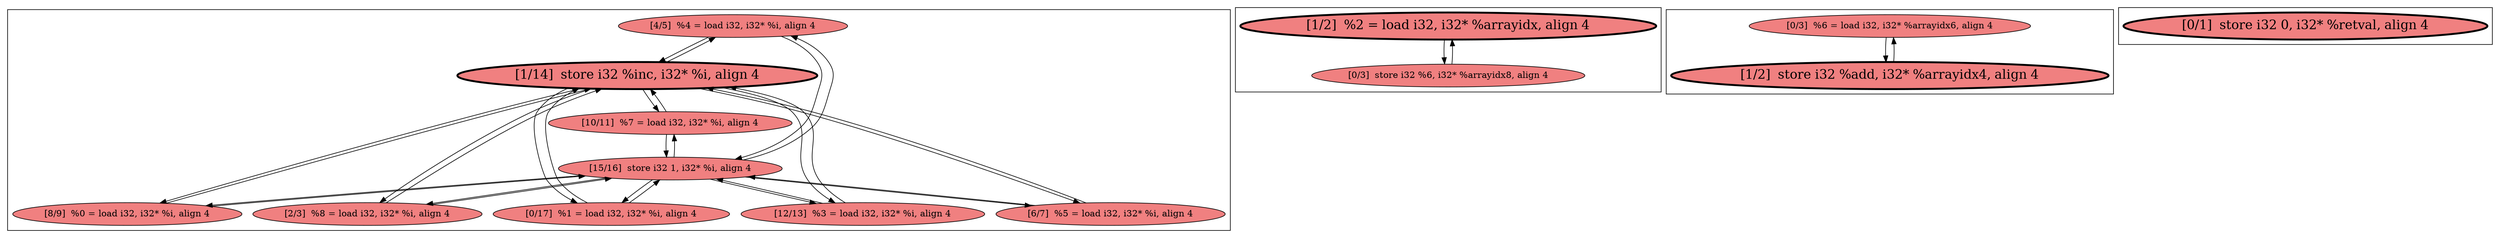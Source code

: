 
digraph G {



node51->node50 [ ]
node50->node51 [ ]
node58->node57 [ ]
node50->node47 [ ]
node53->node46 [ ]
node47->node53 [ ]
node51->node53 [ ]
node47->node50 [ ]
node53->node47 [ ]
node53->node54 [ ]
node53->node51 [ ]
node52->node53 [ ]
node54->node53 [ ]
node49->node50 [ ]
node50->node49 [ ]
node48->node50 [ ]
node50->node52 [ ]
node52->node50 [ ]
node49->node53 [ ]
node46->node50 [ ]
node55->node56 [ ]
node46->node53 [ ]
node53->node52 [ ]
node56->node55 [ ]
node50->node48 [ ]
node53->node49 [ ]
node53->node48 [ ]
node48->node53 [ ]
node50->node46 [ ]
node57->node58 [ ]
node50->node54 [ ]
node54->node50 [ ]


subgraph cluster3 {


node59 [penwidth=3.0,fontsize=20,fillcolor=lightcoral,label="[0/1]  store i32 0, i32* %retval, align 4",shape=ellipse,style=filled ]



}

subgraph cluster2 {


node58 [penwidth=3.0,fontsize=20,fillcolor=lightcoral,label="[1/2]  %2 = load i32, i32* %arrayidx, align 4",shape=ellipse,style=filled ]
node57 [fillcolor=lightcoral,label="[0/3]  store i32 %6, i32* %arrayidx8, align 4",shape=ellipse,style=filled ]



}

subgraph cluster0 {


node54 [fillcolor=lightcoral,label="[12/13]  %3 = load i32, i32* %i, align 4",shape=ellipse,style=filled ]
node53 [fillcolor=lightcoral,label="[15/16]  store i32 1, i32* %i, align 4",shape=ellipse,style=filled ]
node52 [fillcolor=lightcoral,label="[2/3]  %8 = load i32, i32* %i, align 4",shape=ellipse,style=filled ]
node47 [fillcolor=lightcoral,label="[8/9]  %0 = load i32, i32* %i, align 4",shape=ellipse,style=filled ]
node46 [fillcolor=lightcoral,label="[0/17]  %1 = load i32, i32* %i, align 4",shape=ellipse,style=filled ]
node48 [fillcolor=lightcoral,label="[10/11]  %7 = load i32, i32* %i, align 4",shape=ellipse,style=filled ]
node49 [fillcolor=lightcoral,label="[6/7]  %5 = load i32, i32* %i, align 4",shape=ellipse,style=filled ]
node50 [penwidth=3.0,fontsize=20,fillcolor=lightcoral,label="[1/14]  store i32 %inc, i32* %i, align 4",shape=ellipse,style=filled ]
node51 [fillcolor=lightcoral,label="[4/5]  %4 = load i32, i32* %i, align 4",shape=ellipse,style=filled ]



}

subgraph cluster1 {


node56 [penwidth=3.0,fontsize=20,fillcolor=lightcoral,label="[1/2]  store i32 %add, i32* %arrayidx4, align 4",shape=ellipse,style=filled ]
node55 [fillcolor=lightcoral,label="[0/3]  %6 = load i32, i32* %arrayidx6, align 4",shape=ellipse,style=filled ]



}

}
